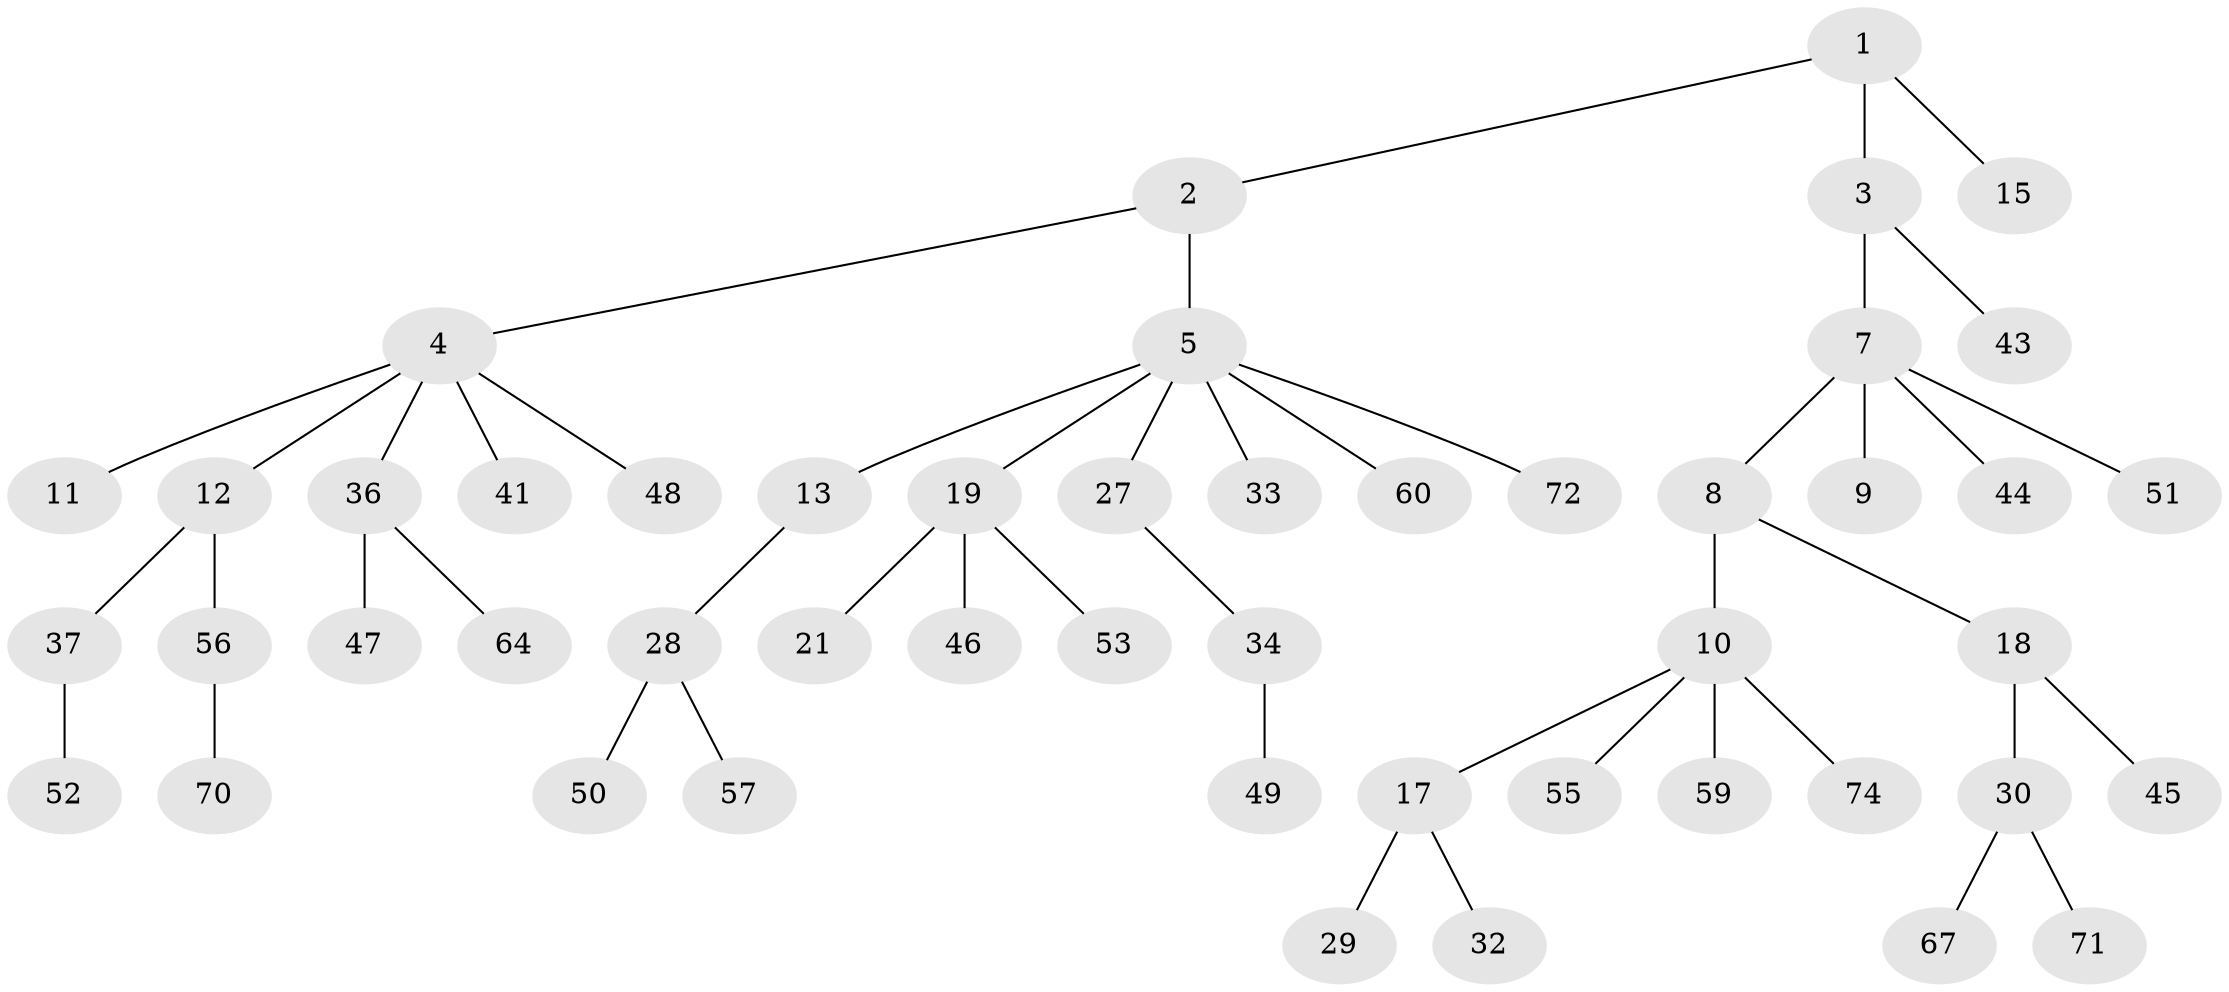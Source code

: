 // Generated by graph-tools (version 1.1) at 2025/24/03/03/25 07:24:06]
// undirected, 49 vertices, 48 edges
graph export_dot {
graph [start="1"]
  node [color=gray90,style=filled];
  1;
  2 [super="+38"];
  3 [super="+25"];
  4 [super="+6"];
  5 [super="+22"];
  7 [super="+26"];
  8 [super="+16"];
  9;
  10 [super="+24"];
  11 [super="+62"];
  12 [super="+14"];
  13 [super="+31"];
  15 [super="+23"];
  17 [super="+20"];
  18 [super="+73"];
  19 [super="+39"];
  21;
  27;
  28 [super="+42"];
  29 [super="+63"];
  30 [super="+54"];
  32 [super="+35"];
  33 [super="+65"];
  34 [super="+66"];
  36 [super="+40"];
  37;
  41;
  43;
  44;
  45;
  46 [super="+75"];
  47;
  48;
  49;
  50;
  51 [super="+69"];
  52;
  53 [super="+58"];
  55;
  56 [super="+68"];
  57 [super="+61"];
  59;
  60;
  64;
  67;
  70;
  71;
  72;
  74;
  1 -- 2;
  1 -- 3;
  1 -- 15;
  2 -- 4;
  2 -- 5;
  3 -- 7;
  3 -- 43;
  4 -- 11;
  4 -- 36;
  4 -- 48;
  4 -- 41;
  4 -- 12;
  5 -- 13;
  5 -- 19;
  5 -- 60;
  5 -- 72;
  5 -- 33;
  5 -- 27;
  7 -- 8;
  7 -- 9;
  7 -- 51;
  7 -- 44;
  8 -- 10;
  8 -- 18;
  10 -- 17;
  10 -- 59;
  10 -- 74;
  10 -- 55;
  12 -- 37;
  12 -- 56;
  13 -- 28;
  17 -- 29;
  17 -- 32;
  18 -- 30;
  18 -- 45;
  19 -- 21;
  19 -- 46;
  19 -- 53;
  27 -- 34;
  28 -- 57;
  28 -- 50;
  30 -- 71;
  30 -- 67;
  34 -- 49;
  36 -- 47;
  36 -- 64;
  37 -- 52;
  56 -- 70;
}
